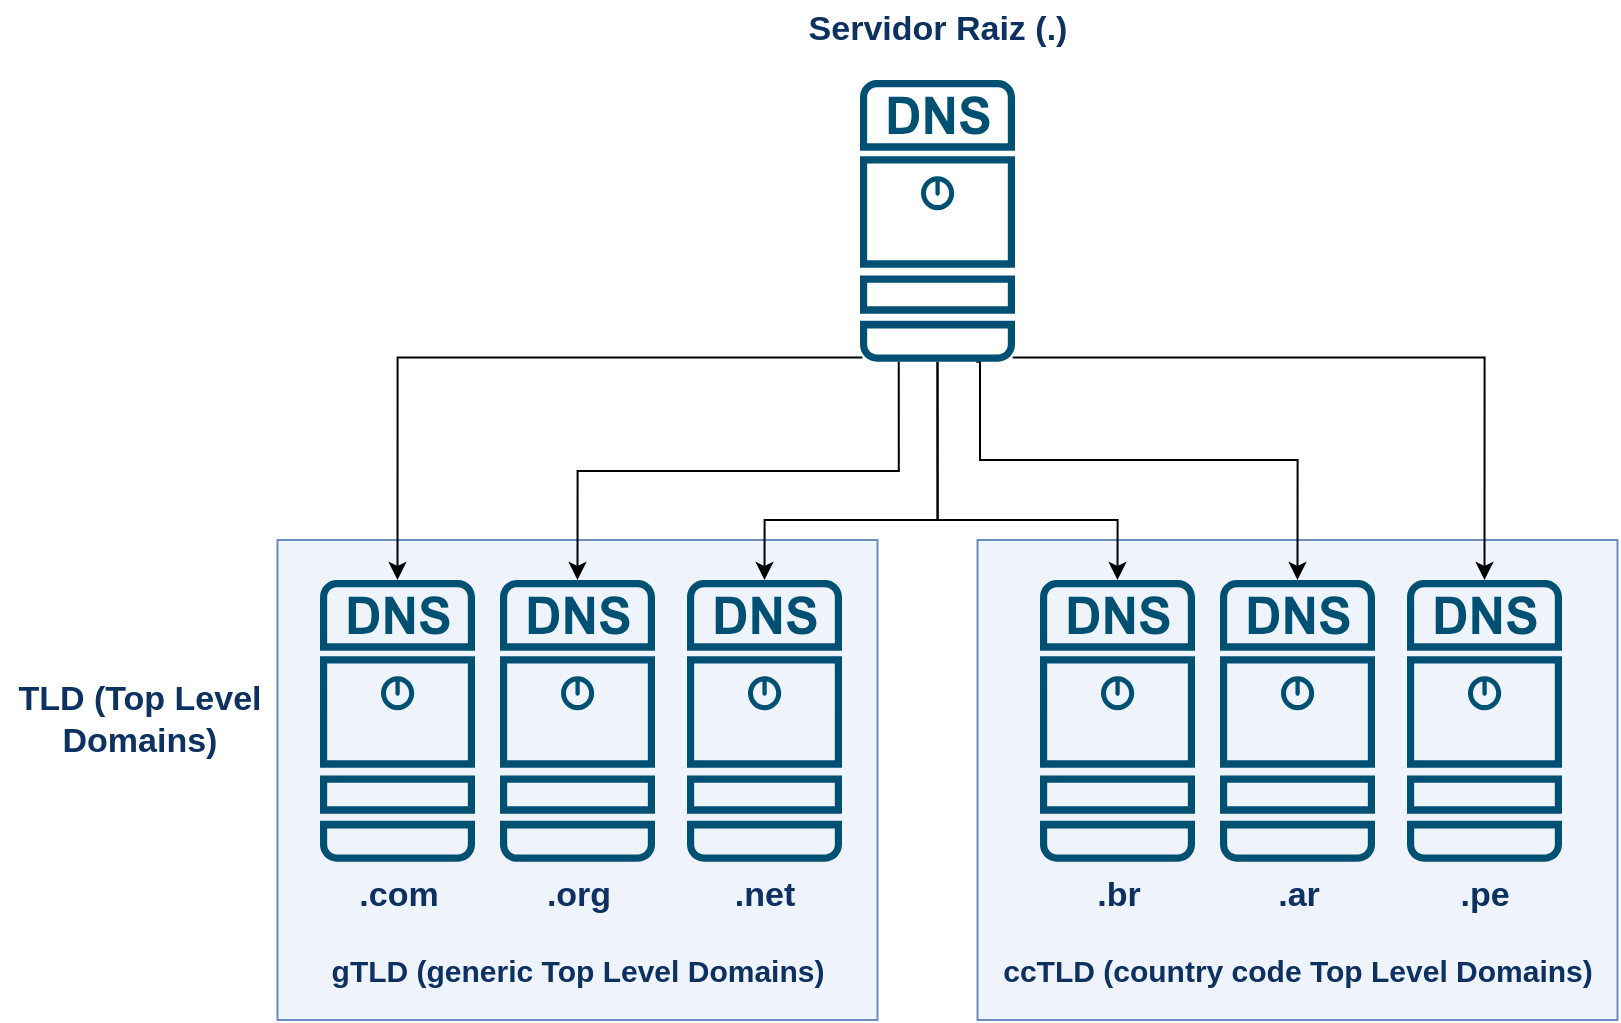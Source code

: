 <mxfile version="20.8.13" type="device"><diagram name="Página-1" id="tf1re2BsPo_vWaAdw1vi"><mxGraphModel dx="1114" dy="586" grid="1" gridSize="10" guides="1" tooltips="1" connect="1" arrows="1" fold="1" page="1" pageScale="1" pageWidth="827" pageHeight="1169" math="0" shadow="0"><root><mxCell id="0"/><mxCell id="1" parent="0"/><mxCell id="oxuA_bqjp_R6d-prk_A3-24" value="" style="rounded=0;whiteSpace=wrap;html=1;fontSize=15;fillColor=#EFF3FC;strokeColor=#6c8ebf;" vertex="1" parent="1"><mxGeometry x="558.75" y="280" width="320" height="240" as="geometry"/></mxCell><mxCell id="oxuA_bqjp_R6d-prk_A3-22" value="" style="rounded=0;whiteSpace=wrap;html=1;fontSize=15;fillColor=#EFF3FC;strokeColor=#6c8ebf;" vertex="1" parent="1"><mxGeometry x="208.75" y="280" width="300" height="240" as="geometry"/></mxCell><mxCell id="oxuA_bqjp_R6d-prk_A3-2" value=".com" style="sketch=0;points=[[0.015,0.015,0],[0.985,0.015,0],[0.985,0.985,0],[0.015,0.985,0],[0.25,0,0],[0.5,0,0],[0.75,0,0],[1,0.25,0],[1,0.5,0],[1,0.75,0],[0.75,1,0],[0.5,1,0],[0.25,1,0],[0,0.75,0],[0,0.5,0],[0,0.25,0]];verticalLabelPosition=bottom;html=1;verticalAlign=top;aspect=fixed;align=center;pointerEvents=1;shape=mxgraph.cisco19.dns_server;fillColor=#005073;strokeColor=none;fontColor=#0D3261;fontStyle=1;fontSize=17;" vertex="1" parent="1"><mxGeometry x="230" y="300" width="77.5" height="140.91" as="geometry"/></mxCell><mxCell id="oxuA_bqjp_R6d-prk_A3-3" value=".org" style="sketch=0;points=[[0.015,0.015,0],[0.985,0.015,0],[0.985,0.985,0],[0.015,0.985,0],[0.25,0,0],[0.5,0,0],[0.75,0,0],[1,0.25,0],[1,0.5,0],[1,0.75,0],[0.75,1,0],[0.5,1,0],[0.25,1,0],[0,0.75,0],[0,0.5,0],[0,0.25,0]];verticalLabelPosition=bottom;html=1;verticalAlign=top;aspect=fixed;align=center;pointerEvents=1;shape=mxgraph.cisco19.dns_server;fillColor=#005073;strokeColor=none;fontColor=#0D3261;fontStyle=1;fontSize=17;" vertex="1" parent="1"><mxGeometry x="320" y="300" width="77.5" height="140.91" as="geometry"/></mxCell><mxCell id="oxuA_bqjp_R6d-prk_A3-4" value=".net" style="sketch=0;points=[[0.015,0.015,0],[0.985,0.015,0],[0.985,0.985,0],[0.015,0.985,0],[0.25,0,0],[0.5,0,0],[0.75,0,0],[1,0.25,0],[1,0.5,0],[1,0.75,0],[0.75,1,0],[0.5,1,0],[0.25,1,0],[0,0.75,0],[0,0.5,0],[0,0.25,0]];verticalLabelPosition=bottom;html=1;verticalAlign=top;aspect=fixed;align=center;pointerEvents=1;shape=mxgraph.cisco19.dns_server;fillColor=#005073;strokeColor=none;fontColor=#0D3261;fontStyle=1;fontSize=17;" vertex="1" parent="1"><mxGeometry x="413.5" y="300" width="77.5" height="140.91" as="geometry"/></mxCell><mxCell id="oxuA_bqjp_R6d-prk_A3-5" value=".br" style="sketch=0;points=[[0.015,0.015,0],[0.985,0.015,0],[0.985,0.985,0],[0.015,0.985,0],[0.25,0,0],[0.5,0,0],[0.75,0,0],[1,0.25,0],[1,0.5,0],[1,0.75,0],[0.75,1,0],[0.5,1,0],[0.25,1,0],[0,0.75,0],[0,0.5,0],[0,0.25,0]];verticalLabelPosition=bottom;html=1;verticalAlign=top;aspect=fixed;align=center;pointerEvents=1;shape=mxgraph.cisco19.dns_server;fillColor=#005073;strokeColor=none;fontColor=#0D3261;fontStyle=1;fontSize=17;" vertex="1" parent="1"><mxGeometry x="590" y="300" width="77.5" height="140.91" as="geometry"/></mxCell><mxCell id="oxuA_bqjp_R6d-prk_A3-6" value=".ar" style="sketch=0;points=[[0.015,0.015,0],[0.985,0.015,0],[0.985,0.985,0],[0.015,0.985,0],[0.25,0,0],[0.5,0,0],[0.75,0,0],[1,0.25,0],[1,0.5,0],[1,0.75,0],[0.75,1,0],[0.5,1,0],[0.25,1,0],[0,0.75,0],[0,0.5,0],[0,0.25,0]];verticalLabelPosition=bottom;html=1;verticalAlign=top;aspect=fixed;align=center;pointerEvents=1;shape=mxgraph.cisco19.dns_server;fillColor=#005073;strokeColor=none;fontColor=#0D3261;fontStyle=1;fontSize=17;" vertex="1" parent="1"><mxGeometry x="680" y="300" width="77.5" height="140.91" as="geometry"/></mxCell><mxCell id="oxuA_bqjp_R6d-prk_A3-7" value=".pe" style="sketch=0;points=[[0.015,0.015,0],[0.985,0.015,0],[0.985,0.985,0],[0.015,0.985,0],[0.25,0,0],[0.5,0,0],[0.75,0,0],[1,0.25,0],[1,0.5,0],[1,0.75,0],[0.75,1,0],[0.5,1,0],[0.25,1,0],[0,0.75,0],[0,0.5,0],[0,0.25,0]];verticalLabelPosition=bottom;html=1;verticalAlign=top;aspect=fixed;align=center;pointerEvents=1;shape=mxgraph.cisco19.dns_server;fillColor=#005073;strokeColor=none;fontColor=#0D3261;fontStyle=1;fontSize=17;" vertex="1" parent="1"><mxGeometry x="773.5" y="300" width="77.5" height="140.91" as="geometry"/></mxCell><mxCell id="oxuA_bqjp_R6d-prk_A3-9" style="edgeStyle=orthogonalEdgeStyle;rounded=0;orthogonalLoop=1;jettySize=auto;html=1;exitX=0.015;exitY=0.985;exitDx=0;exitDy=0;exitPerimeter=0;entryX=0.5;entryY=0;entryDx=0;entryDy=0;entryPerimeter=0;fontColor=#0D3261;fontStyle=1;fontSize=17;" edge="1" parent="1" source="oxuA_bqjp_R6d-prk_A3-8" target="oxuA_bqjp_R6d-prk_A3-2"><mxGeometry relative="1" as="geometry"/></mxCell><mxCell id="oxuA_bqjp_R6d-prk_A3-10" style="edgeStyle=orthogonalEdgeStyle;rounded=0;orthogonalLoop=1;jettySize=auto;html=1;exitX=0.25;exitY=1;exitDx=0;exitDy=0;exitPerimeter=0;fontColor=#0D3261;fontStyle=1;fontSize=17;entryX=0.5;entryY=0;entryDx=0;entryDy=0;entryPerimeter=0;" edge="1" parent="1" source="oxuA_bqjp_R6d-prk_A3-8" target="oxuA_bqjp_R6d-prk_A3-3"><mxGeometry relative="1" as="geometry"><mxPoint x="350" y="290" as="targetPoint"/></mxGeometry></mxCell><mxCell id="oxuA_bqjp_R6d-prk_A3-11" style="edgeStyle=orthogonalEdgeStyle;rounded=0;orthogonalLoop=1;jettySize=auto;html=1;exitX=0.5;exitY=1;exitDx=0;exitDy=0;exitPerimeter=0;entryX=0.5;entryY=0;entryDx=0;entryDy=0;entryPerimeter=0;fontColor=#0D3261;fontStyle=1;fontSize=17;" edge="1" parent="1" source="oxuA_bqjp_R6d-prk_A3-8" target="oxuA_bqjp_R6d-prk_A3-4"><mxGeometry relative="1" as="geometry"><Array as="points"><mxPoint x="539" y="270"/><mxPoint x="452" y="270"/></Array></mxGeometry></mxCell><mxCell id="oxuA_bqjp_R6d-prk_A3-13" style="edgeStyle=orthogonalEdgeStyle;rounded=0;orthogonalLoop=1;jettySize=auto;html=1;exitX=0.75;exitY=1;exitDx=0;exitDy=0;exitPerimeter=0;entryX=0.5;entryY=0;entryDx=0;entryDy=0;entryPerimeter=0;fontColor=#0D3261;fontStyle=1;fontSize=17;" edge="1" parent="1" source="oxuA_bqjp_R6d-prk_A3-8" target="oxuA_bqjp_R6d-prk_A3-6"><mxGeometry relative="1" as="geometry"><Array as="points"><mxPoint x="560" y="191"/><mxPoint x="560" y="240"/><mxPoint x="719" y="240"/></Array></mxGeometry></mxCell><mxCell id="oxuA_bqjp_R6d-prk_A3-14" style="edgeStyle=orthogonalEdgeStyle;rounded=0;orthogonalLoop=1;jettySize=auto;html=1;exitX=0.5;exitY=1;exitDx=0;exitDy=0;exitPerimeter=0;entryX=0.5;entryY=0;entryDx=0;entryDy=0;entryPerimeter=0;fontColor=#0D3261;fontStyle=1;fontSize=17;" edge="1" parent="1" source="oxuA_bqjp_R6d-prk_A3-8" target="oxuA_bqjp_R6d-prk_A3-5"><mxGeometry relative="1" as="geometry"><Array as="points"><mxPoint x="539" y="270"/><mxPoint x="629" y="270"/></Array></mxGeometry></mxCell><mxCell id="oxuA_bqjp_R6d-prk_A3-15" style="edgeStyle=orthogonalEdgeStyle;rounded=0;orthogonalLoop=1;jettySize=auto;html=1;exitX=0.985;exitY=0.985;exitDx=0;exitDy=0;exitPerimeter=0;entryX=0.5;entryY=0;entryDx=0;entryDy=0;entryPerimeter=0;fontColor=#0D3261;fontStyle=1;fontSize=17;" edge="1" parent="1" source="oxuA_bqjp_R6d-prk_A3-8" target="oxuA_bqjp_R6d-prk_A3-7"><mxGeometry relative="1" as="geometry"/></mxCell><mxCell id="oxuA_bqjp_R6d-prk_A3-8" value="" style="sketch=0;points=[[0.015,0.015,0],[0.985,0.015,0],[0.985,0.985,0],[0.015,0.985,0],[0.25,0,0],[0.5,0,0],[0.75,0,0],[1,0.25,0],[1,0.5,0],[1,0.75,0],[0.75,1,0],[0.5,1,0],[0.25,1,0],[0,0.75,0],[0,0.5,0],[0,0.25,0]];verticalLabelPosition=bottom;html=1;verticalAlign=top;aspect=fixed;align=center;pointerEvents=1;shape=mxgraph.cisco19.dns_server;fillColor=#005073;strokeColor=none;fontColor=#0D3261;fontStyle=1;fontSize=17;" vertex="1" parent="1"><mxGeometry x="500" y="50" width="77.5" height="140.91" as="geometry"/></mxCell><mxCell id="oxuA_bqjp_R6d-prk_A3-16" value="Servidor Raiz (.)" style="text;html=1;strokeColor=none;fillColor=none;align=center;verticalAlign=middle;whiteSpace=wrap;rounded=0;fontColor=#0D3261;fontStyle=1;fontSize=17;" vertex="1" parent="1"><mxGeometry x="468.75" y="10" width="140" height="30" as="geometry"/></mxCell><mxCell id="oxuA_bqjp_R6d-prk_A3-17" value="TLD (Top Level Domains)" style="text;html=1;strokeColor=none;fillColor=none;align=center;verticalAlign=middle;whiteSpace=wrap;rounded=0;fontColor=#0D3261;fontStyle=1;fontSize=17;" vertex="1" parent="1"><mxGeometry x="70" y="355.46" width="140" height="30" as="geometry"/></mxCell><mxCell id="oxuA_bqjp_R6d-prk_A3-19" value="gTLD (generic Top Level Domains)" style="text;html=1;strokeColor=none;fillColor=none;align=center;verticalAlign=middle;whiteSpace=wrap;rounded=0;fontColor=#0D3261;fontStyle=1;fontSize=15;" vertex="1" parent="1"><mxGeometry x="208.75" y="480" width="300" height="30" as="geometry"/></mxCell><mxCell id="oxuA_bqjp_R6d-prk_A3-20" value="ccTLD (country code Top Level Domains)" style="text;html=1;strokeColor=none;fillColor=none;align=center;verticalAlign=middle;whiteSpace=wrap;rounded=0;fontColor=#0D3261;fontStyle=1;fontSize=15;" vertex="1" parent="1"><mxGeometry x="563.75" y="480" width="310" height="30" as="geometry"/></mxCell></root></mxGraphModel></diagram></mxfile>